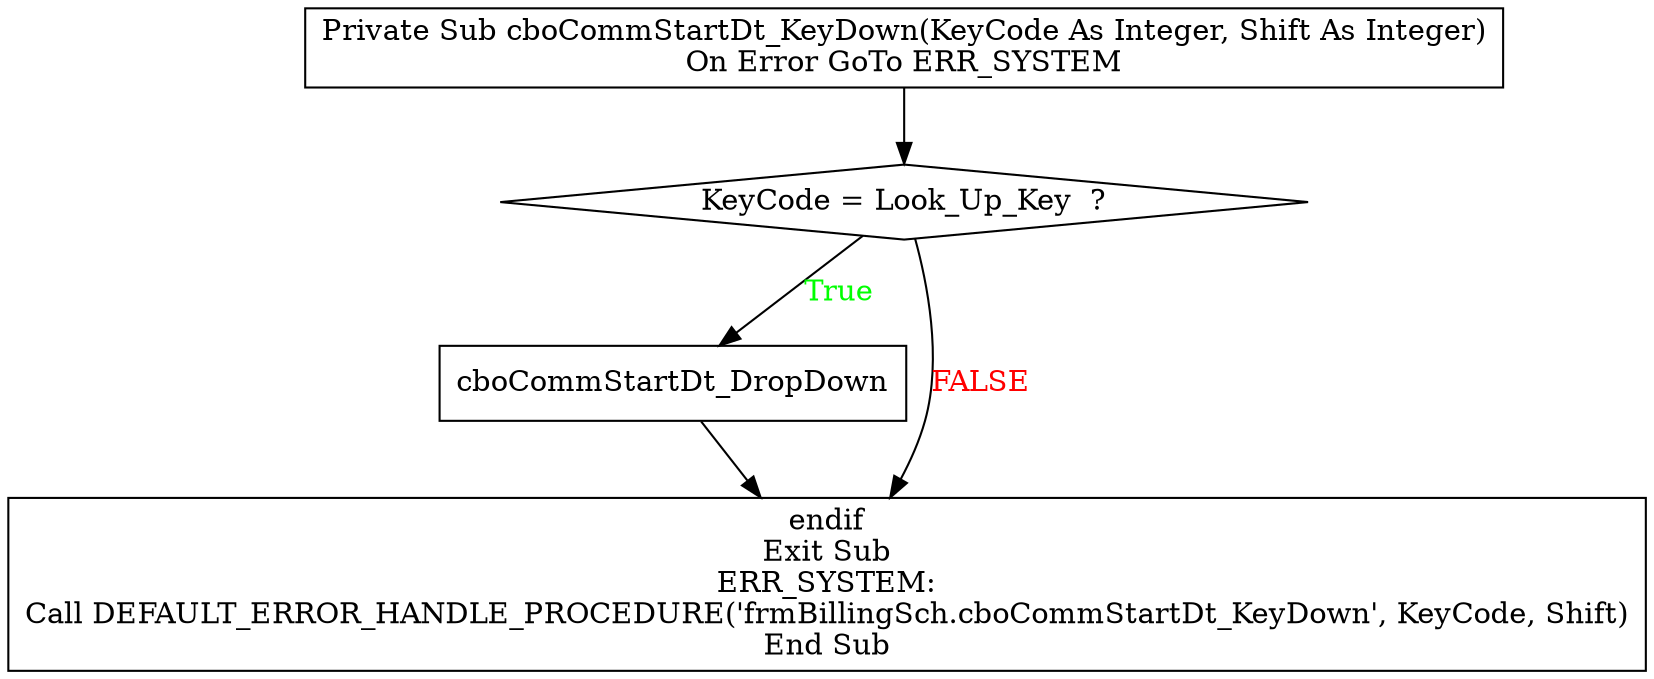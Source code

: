 digraph G{
Node_1 [ label ="Private Sub cboCommStartDt_KeyDown(KeyCode As Integer, Shift As Integer)\nOn Error GoTo ERR_SYSTEM",shape="box"];
Node_2 [ label ="KeyCode = Look_Up_Key  ?",shape="diamond"];
Node_3 [ label ="cboCommStartDt_DropDown",shape="box"];
Node_4 [ label ="endif\nExit Sub\nERR_SYSTEM:\nCall DEFAULT_ERROR_HANDLE_PROCEDURE('frmBillingSch.cboCommStartDt_KeyDown', KeyCode, Shift)\nEnd Sub",shape="box"];
Node_2 -> Node_3 [label="True",fontcolor="GREEN"];
Node_1 -> Node_2;
Node_2 -> Node_4 [label="FALSE",fontcolor="RED"];
Node_3 -> Node_4;
}
